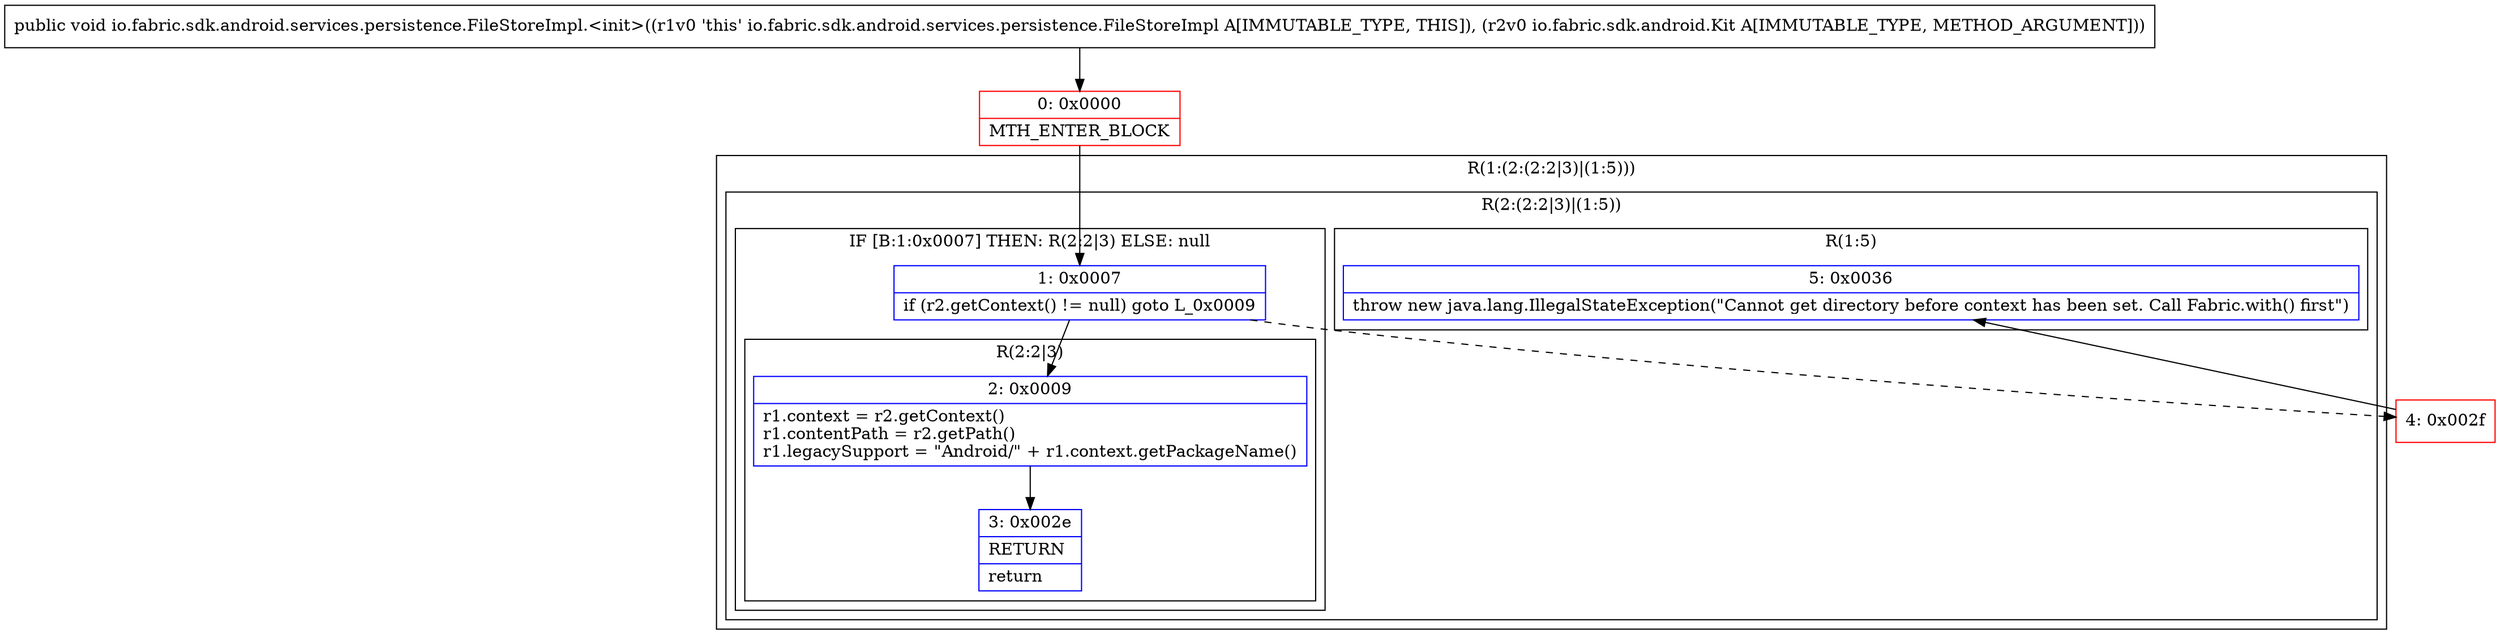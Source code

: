 digraph "CFG forio.fabric.sdk.android.services.persistence.FileStoreImpl.\<init\>(Lio\/fabric\/sdk\/android\/Kit;)V" {
subgraph cluster_Region_1217935699 {
label = "R(1:(2:(2:2|3)|(1:5)))";
node [shape=record,color=blue];
subgraph cluster_Region_126659040 {
label = "R(2:(2:2|3)|(1:5))";
node [shape=record,color=blue];
subgraph cluster_IfRegion_1866118371 {
label = "IF [B:1:0x0007] THEN: R(2:2|3) ELSE: null";
node [shape=record,color=blue];
Node_1 [shape=record,label="{1\:\ 0x0007|if (r2.getContext() != null) goto L_0x0009\l}"];
subgraph cluster_Region_1910642153 {
label = "R(2:2|3)";
node [shape=record,color=blue];
Node_2 [shape=record,label="{2\:\ 0x0009|r1.context = r2.getContext()\lr1.contentPath = r2.getPath()\lr1.legacySupport = \"Android\/\" + r1.context.getPackageName()\l}"];
Node_3 [shape=record,label="{3\:\ 0x002e|RETURN\l|return\l}"];
}
}
subgraph cluster_Region_2025453607 {
label = "R(1:5)";
node [shape=record,color=blue];
Node_5 [shape=record,label="{5\:\ 0x0036|throw new java.lang.IllegalStateException(\"Cannot get directory before context has been set. Call Fabric.with() first\")\l}"];
}
}
}
Node_0 [shape=record,color=red,label="{0\:\ 0x0000|MTH_ENTER_BLOCK\l}"];
Node_4 [shape=record,color=red,label="{4\:\ 0x002f}"];
MethodNode[shape=record,label="{public void io.fabric.sdk.android.services.persistence.FileStoreImpl.\<init\>((r1v0 'this' io.fabric.sdk.android.services.persistence.FileStoreImpl A[IMMUTABLE_TYPE, THIS]), (r2v0 io.fabric.sdk.android.Kit A[IMMUTABLE_TYPE, METHOD_ARGUMENT])) }"];
MethodNode -> Node_0;
Node_1 -> Node_2;
Node_1 -> Node_4[style=dashed];
Node_2 -> Node_3;
Node_0 -> Node_1;
Node_4 -> Node_5;
}

